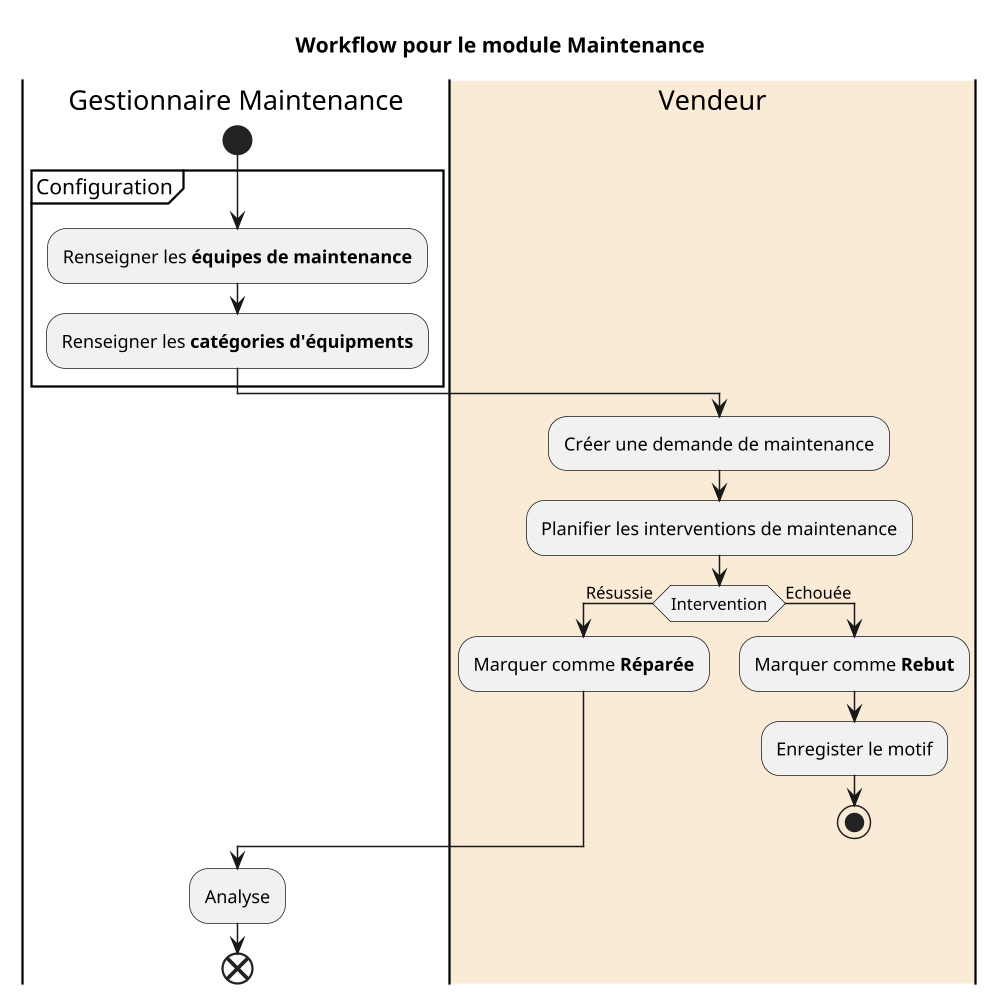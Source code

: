 
@startuml activity-maintenance
title Workflow pour le module Maintenance
scale 100 width
scale 1000 height


|Gestionnaire Maintenance|
start
partition Configuration {
    :Renseigner les **équipes de maintenance**;
    :Renseigner les **catégories d'équipments**;
}
|#AntiqueWhite|Vendeur|
:Créer une demande de maintenance;
:Planifier les interventions de maintenance;
if (Intervention) then (Résussie)
    :Marquer comme **Réparée**;
else (Echouée)
    :Marquer comme **Rebut**;
    :Enregister le motif;
    stop
endif

|Gestionnaire Maintenance|
:Analyse;

end

@enduml